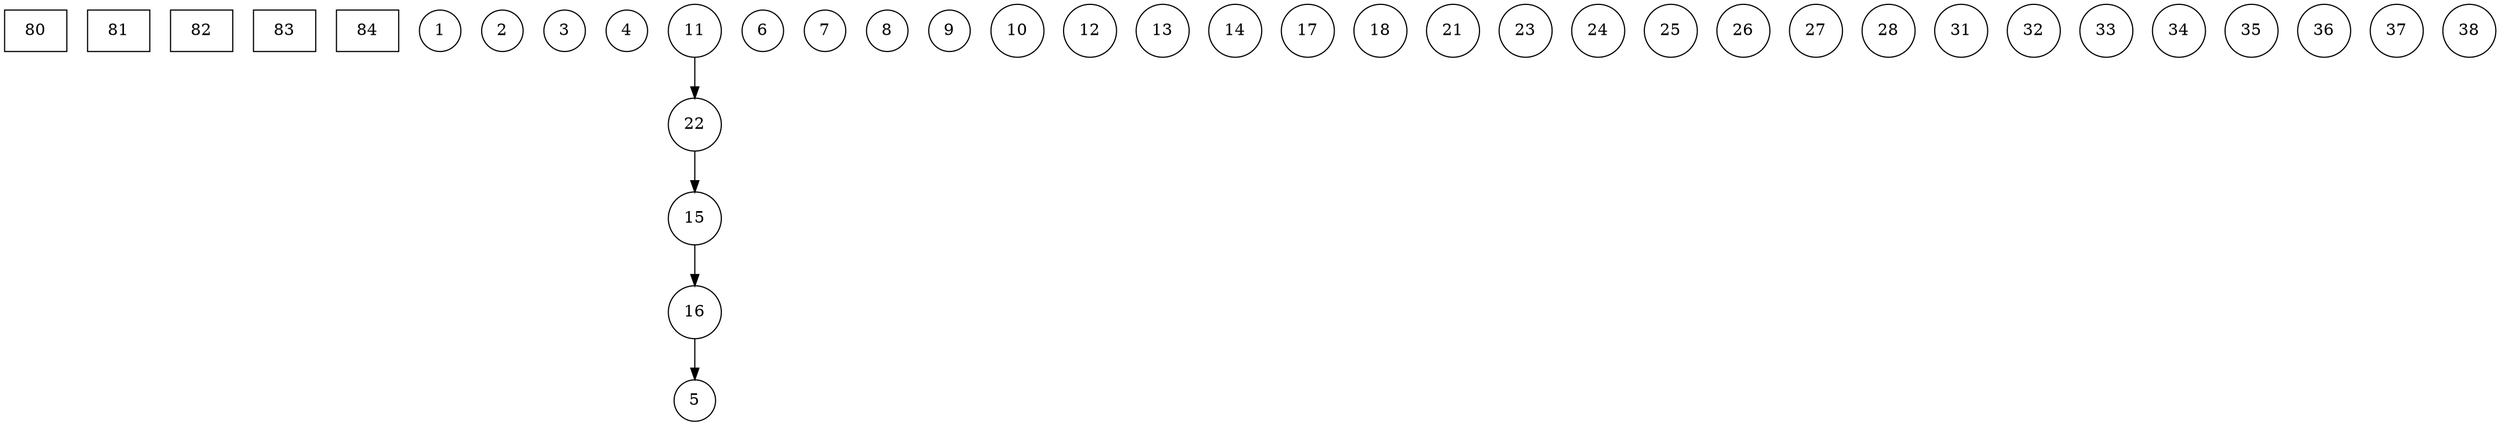 digraph {
	node[shape=circle];
	
	80 [shape=rectangle, pos="0,0!"];
	81 [shape=rectangle, pos="-4.5,3.75!"];
	82 [shape=rectangle, pos="3.75,3.75!"];
	83 [shape=rectangle, pos="3.75,-3.75!"];
	84 [shape=rectangle, pos="-4.5,-3.75!"];
	
	1 [pos="-1.5,0.6!"];
	2 [pos="-1.5,-0.6!"];
	3 [pos="-3,0.6!"];
	4 [pos="-3,-0.6!"];
	5 [pos="-4.5,0.6!"];
	6 [pos="-4.5,-0.6!"];
	7 [pos="-6,0.6!"];
	8 [pos="-6,-0.6!"];
	9 [pos="-7.5,0.6!"];
	10 [pos="-7.5,-0.6!"];
	
	11 [pos="0.6,1.5!"];
	12 [pos="-0.6,1.5!"];
	13 [pos="0.6,3!"];
	14 [pos="-0.6,3!"];
	15 [pos="0.6,4.5!"];
	16 [pos="-0.6,4.5!"];
	17 [pos="0.6,6!"];
	18 [pos="-0.6,6!"];
	
	21 [pos="1.5,0.6!"];
	22 [pos="1.5,-0.6!"];
	23 [pos="3,0.6!"];
	24 [pos="3,-0.6!"];
	25 [pos="4.5,0.6!"];
	26 [pos="4.5,-0.6!"];
	27 [pos="6,0.6!"];
	28 [pos="6,-0.6!"];
	
	31 [pos="0.6,-1.5!"];
	32 [pos="-0.6,-1.5!"];
	33 [pos="0.6,-3!"];
	34 [pos="-0.6,-3!"];
	35 [pos="0.6,-4.5!"];
	36 [pos="-0.6,-4.5!"];
	37 [pos="0.6,-6!"];
	38 [pos="-0.6,-6!"];
11 -> 22
22 -> 15
15 -> 16
16 -> 5
}
